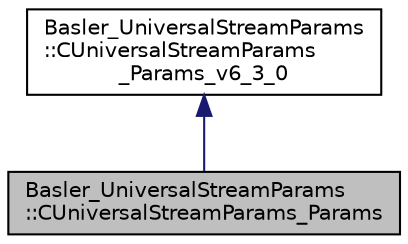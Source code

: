 digraph "Basler_UniversalStreamParams::CUniversalStreamParams_Params"
{
  edge [fontname="Helvetica",fontsize="10",labelfontname="Helvetica",labelfontsize="10"];
  node [fontname="Helvetica",fontsize="10",shape=record];
  Node1 [label="Basler_UniversalStreamParams\l::CUniversalStreamParams_Params",height=0.2,width=0.4,color="black", fillcolor="grey75", style="filled", fontcolor="black"];
  Node2 -> Node1 [dir="back",color="midnightblue",fontsize="10",style="solid",fontname="Helvetica"];
  Node2 [label="Basler_UniversalStreamParams\l::CUniversalStreamParams\l_Params_v6_3_0",height=0.2,width=0.4,color="black", fillcolor="white", style="filled",URL="$class_basler___universal_stream_params_1_1_c_universal_stream_params___params__v6__3__0.html",tooltip="A parameter class containing all parameters as members that are available for pylon stream grabbers..."];
}
